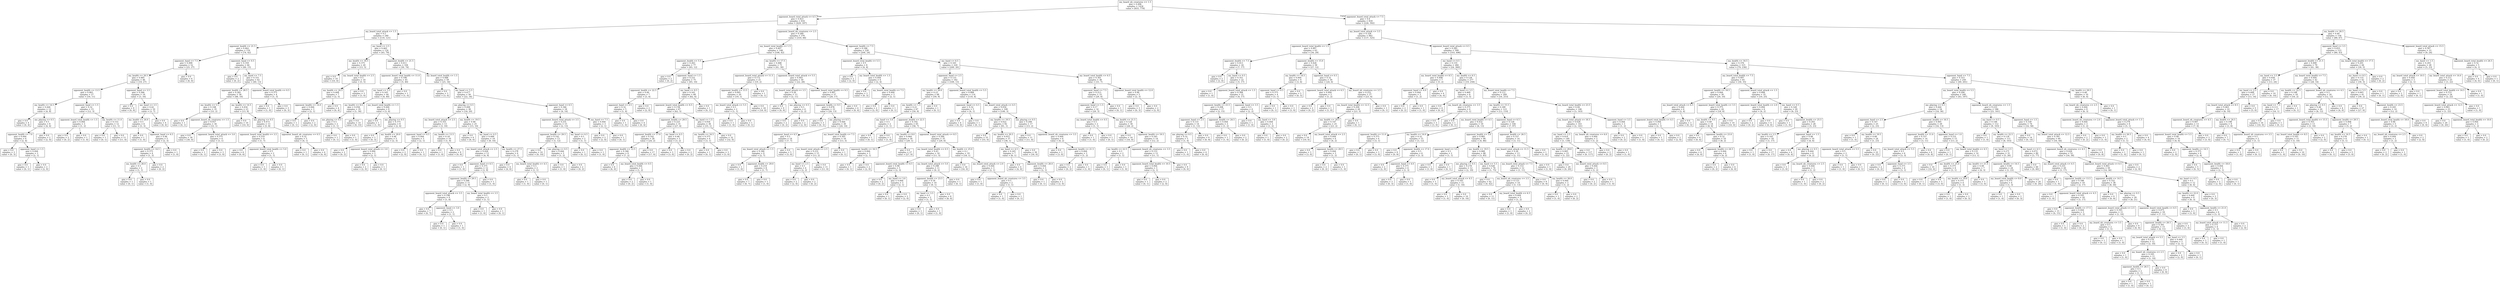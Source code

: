 digraph Tree {
node [shape=box] ;
0 [label="my_board_nb_creatures <= 1.5\ngini = 0.496\nsamples = 1434\nvalue = [655, 779]"] ;
1 [label="opponent_board_total_attack <= 4.5\ngini = 0.423\nsamples = 616\nvalue = [429, 187]"] ;
0 -> 1 [labeldistance=2.5, labelangle=45, headlabel="True"] ;
2 [label="my_board_total_attack <= 1.5\ngini = 0.5\nsamples = 240\nvalue = [119, 121]"] ;
1 -> 2 ;
3 [label="opponent_health <= 21.5\ngini = 0.462\nsamples = 116\nvalue = [74, 42]"] ;
2 -> 3 ;
4 [label="opponent_hand <= 7.5\ngini = 0.499\nsamples = 52\nvalue = [25, 27]"] ;
3 -> 4 ;
5 [label="my_health <= 20.5\ngini = 0.485\nsamples = 46\nvalue = [19, 27]"] ;
4 -> 5 ;
6 [label="opponent_health <= 13.5\ngini = 0.483\nsamples = 27\nvalue = [16, 11]"] ;
5 -> 6 ;
7 [label="my_health <= 14.5\ngini = 0.444\nsamples = 12\nvalue = [4, 8]"] ;
6 -> 7 ;
8 [label="gini = 0.0\nsamples = 4\nvalue = [0, 4]"] ;
7 -> 8 ;
9 [label="me_playing <= 0.5\ngini = 0.5\nsamples = 8\nvalue = [4, 4]"] ;
7 -> 9 ;
10 [label="opponent_health <= 7.0\ngini = 0.444\nsamples = 6\nvalue = [2, 4]"] ;
9 -> 10 ;
11 [label="gini = 0.0\nsamples = 3\nvalue = [0, 3]"] ;
10 -> 11 ;
12 [label="opponent_hand <= 1.5\ngini = 0.444\nsamples = 3\nvalue = [2, 1]"] ;
10 -> 12 ;
13 [label="gini = 0.0\nsamples = 1\nvalue = [0, 1]"] ;
12 -> 13 ;
14 [label="gini = 0.0\nsamples = 2\nvalue = [2, 0]"] ;
12 -> 14 ;
15 [label="gini = 0.0\nsamples = 2\nvalue = [2, 0]"] ;
9 -> 15 ;
16 [label="opponent_hand <= 1.5\ngini = 0.32\nsamples = 15\nvalue = [12, 3]"] ;
6 -> 16 ;
17 [label="opponent_board_total_health <= 1.5\ngini = 0.444\nsamples = 3\nvalue = [1, 2]"] ;
16 -> 17 ;
18 [label="gini = 0.0\nsamples = 2\nvalue = [0, 2]"] ;
17 -> 18 ;
19 [label="gini = 0.0\nsamples = 1\nvalue = [1, 0]"] ;
17 -> 19 ;
20 [label="my_health <= 11.0\ngini = 0.153\nsamples = 12\nvalue = [11, 1]"] ;
16 -> 20 ;
21 [label="gini = 0.0\nsamples = 1\nvalue = [0, 1]"] ;
20 -> 21 ;
22 [label="gini = 0.0\nsamples = 11\nvalue = [11, 0]"] ;
20 -> 22 ;
23 [label="opponent_hand <= 3.5\ngini = 0.266\nsamples = 19\nvalue = [3, 16]"] ;
5 -> 23 ;
24 [label="gini = 0.0\nsamples = 9\nvalue = [0, 9]"] ;
23 -> 24 ;
25 [label="my_hand <= 3.5\ngini = 0.42\nsamples = 10\nvalue = [3, 7]"] ;
23 -> 25 ;
26 [label="my_health <= 24.0\ngini = 0.5\nsamples = 6\nvalue = [3, 3]"] ;
25 -> 26 ;
27 [label="gini = 0.0\nsamples = 1\nvalue = [1, 0]"] ;
26 -> 27 ;
28 [label="opponent_hand <= 6.5\ngini = 0.48\nsamples = 5\nvalue = [2, 3]"] ;
26 -> 28 ;
29 [label="opponent_health <= 14.5\ngini = 0.375\nsamples = 4\nvalue = [1, 3]"] ;
28 -> 29 ;
30 [label="my_health <= 26.0\ngini = 0.5\nsamples = 2\nvalue = [1, 1]"] ;
29 -> 30 ;
31 [label="gini = 0.0\nsamples = 1\nvalue = [0, 1]"] ;
30 -> 31 ;
32 [label="gini = 0.0\nsamples = 1\nvalue = [1, 0]"] ;
30 -> 32 ;
33 [label="gini = 0.0\nsamples = 2\nvalue = [0, 2]"] ;
29 -> 33 ;
34 [label="gini = 0.0\nsamples = 1\nvalue = [1, 0]"] ;
28 -> 34 ;
35 [label="gini = 0.0\nsamples = 4\nvalue = [0, 4]"] ;
25 -> 35 ;
36 [label="gini = 0.0\nsamples = 6\nvalue = [6, 0]"] ;
4 -> 36 ;
37 [label="opponent_hand <= 0.5\ngini = 0.359\nsamples = 64\nvalue = [49, 15]"] ;
3 -> 37 ;
38 [label="gini = 0.0\nsamples = 2\nvalue = [0, 2]"] ;
37 -> 38 ;
39 [label="my_hand <= 7.5\ngini = 0.331\nsamples = 62\nvalue = [49, 13]"] ;
37 -> 39 ;
40 [label="opponent_health <= 28.5\ngini = 0.285\nsamples = 58\nvalue = [48, 10]"] ;
39 -> 40 ;
41 [label="my_health <= 5.5\ngini = 0.108\nsamples = 35\nvalue = [33, 2]"] ;
40 -> 41 ;
42 [label="gini = 0.0\nsamples = 1\nvalue = [0, 1]"] ;
41 -> 42 ;
43 [label="opponent_board_nb_creatures <= 1.5\ngini = 0.057\nsamples = 34\nvalue = [33, 1]"] ;
41 -> 43 ;
44 [label="gini = 0.0\nsamples = 30\nvalue = [30, 0]"] ;
43 -> 44 ;
45 [label="opponent_board_total_attack <= 3.0\ngini = 0.375\nsamples = 4\nvalue = [3, 1]"] ;
43 -> 45 ;
46 [label="gini = 0.0\nsamples = 1\nvalue = [0, 1]"] ;
45 -> 46 ;
47 [label="gini = 0.0\nsamples = 3\nvalue = [3, 0]"] ;
45 -> 47 ;
48 [label="my_health <= 14.5\ngini = 0.454\nsamples = 23\nvalue = [15, 8]"] ;
40 -> 48 ;
49 [label="gini = 0.0\nsamples = 10\nvalue = [10, 0]"] ;
48 -> 49 ;
50 [label="me_playing <= 0.5\ngini = 0.473\nsamples = 13\nvalue = [5, 8]"] ;
48 -> 50 ;
51 [label="opponent_board_total_health <= 3.5\ngini = 0.219\nsamples = 8\nvalue = [1, 7]"] ;
50 -> 51 ;
52 [label="gini = 0.0\nsamples = 6\nvalue = [0, 6]"] ;
51 -> 52 ;
53 [label="opponent_board_total_health <= 5.0\ngini = 0.5\nsamples = 2\nvalue = [1, 1]"] ;
51 -> 53 ;
54 [label="gini = 0.0\nsamples = 1\nvalue = [1, 0]"] ;
53 -> 54 ;
55 [label="gini = 0.0\nsamples = 1\nvalue = [0, 1]"] ;
53 -> 55 ;
56 [label="opponent_board_nb_creatures <= 0.5\ngini = 0.32\nsamples = 5\nvalue = [4, 1]"] ;
50 -> 56 ;
57 [label="gini = 0.0\nsamples = 1\nvalue = [0, 1]"] ;
56 -> 57 ;
58 [label="gini = 0.0\nsamples = 4\nvalue = [4, 0]"] ;
56 -> 58 ;
59 [label="opponent_board_total_health <= 0.5\ngini = 0.375\nsamples = 4\nvalue = [1, 3]"] ;
39 -> 59 ;
60 [label="gini = 0.0\nsamples = 1\nvalue = [1, 0]"] ;
59 -> 60 ;
61 [label="gini = 0.0\nsamples = 3\nvalue = [0, 3]"] ;
59 -> 61 ;
62 [label="my_hand <= 2.5\ngini = 0.462\nsamples = 124\nvalue = [45, 79]"] ;
2 -> 62 ;
63 [label="my_health <= 18.5\ngini = 0.375\nsamples = 20\nvalue = [15, 5]"] ;
62 -> 63 ;
64 [label="gini = 0.0\nsamples = 10\nvalue = [10, 0]"] ;
63 -> 64 ;
65 [label="my_board_total_health <= 2.5\ngini = 0.5\nsamples = 10\nvalue = [5, 5]"] ;
63 -> 65 ;
66 [label="my_health <= 24.5\ngini = 0.408\nsamples = 7\nvalue = [2, 5]"] ;
65 -> 66 ;
67 [label="opponent_health <= 14.0\ngini = 0.444\nsamples = 3\nvalue = [2, 1]"] ;
66 -> 67 ;
68 [label="gini = 0.0\nsamples = 1\nvalue = [0, 1]"] ;
67 -> 68 ;
69 [label="gini = 0.0\nsamples = 2\nvalue = [2, 0]"] ;
67 -> 69 ;
70 [label="gini = 0.0\nsamples = 4\nvalue = [0, 4]"] ;
66 -> 70 ;
71 [label="gini = 0.0\nsamples = 3\nvalue = [3, 0]"] ;
65 -> 71 ;
72 [label="opponent_health <= 21.5\ngini = 0.411\nsamples = 104\nvalue = [30, 74]"] ;
62 -> 72 ;
73 [label="opponent_board_total_health <= 11.0\ngini = 0.198\nsamples = 45\nvalue = [5, 40]"] ;
72 -> 73 ;
74 [label="my_hand <= 5.5\ngini = 0.165\nsamples = 44\nvalue = [4, 40]"] ;
73 -> 74 ;
75 [label="my_health <= 8.0\ngini = 0.056\nsamples = 35\nvalue = [1, 34]"] ;
74 -> 75 ;
76 [label="me_playing <= 0.5\ngini = 0.5\nsamples = 2\nvalue = [1, 1]"] ;
75 -> 76 ;
77 [label="gini = 0.0\nsamples = 1\nvalue = [0, 1]"] ;
76 -> 77 ;
78 [label="gini = 0.0\nsamples = 1\nvalue = [1, 0]"] ;
76 -> 78 ;
79 [label="gini = 0.0\nsamples = 33\nvalue = [0, 33]"] ;
75 -> 79 ;
80 [label="my_board_total_health <= 1.5\ngini = 0.444\nsamples = 9\nvalue = [3, 6]"] ;
74 -> 80 ;
81 [label="gini = 0.0\nsamples = 1\nvalue = [1, 0]"] ;
80 -> 81 ;
82 [label="me_playing <= 0.5\ngini = 0.375\nsamples = 8\nvalue = [2, 6]"] ;
80 -> 82 ;
83 [label="gini = 0.0\nsamples = 3\nvalue = [0, 3]"] ;
82 -> 83 ;
84 [label="my_health <= 20.0\ngini = 0.48\nsamples = 5\nvalue = [2, 3]"] ;
82 -> 84 ;
85 [label="gini = 0.0\nsamples = 2\nvalue = [0, 2]"] ;
84 -> 85 ;
86 [label="opponent_board_total_attack <= 3.0\ngini = 0.444\nsamples = 3\nvalue = [2, 1]"] ;
84 -> 86 ;
87 [label="gini = 0.0\nsamples = 2\nvalue = [2, 0]"] ;
86 -> 87 ;
88 [label="gini = 0.0\nsamples = 1\nvalue = [0, 1]"] ;
86 -> 88 ;
89 [label="gini = 0.0\nsamples = 1\nvalue = [1, 0]"] ;
73 -> 89 ;
90 [label="my_board_total_health <= 1.5\ngini = 0.488\nsamples = 59\nvalue = [25, 34]"] ;
72 -> 90 ;
91 [label="gini = 0.0\nsamples = 3\nvalue = [3, 0]"] ;
90 -> 91 ;
92 [label="my_hand <= 5.5\ngini = 0.477\nsamples = 56\nvalue = [22, 34]"] ;
90 -> 92 ;
93 [label="me_playing <= 0.5\ngini = 0.499\nsamples = 38\nvalue = [18, 20]"] ;
92 -> 93 ;
94 [label="my_board_total_attack <= 2.5\ngini = 0.355\nsamples = 13\nvalue = [3, 10]"] ;
93 -> 94 ;
95 [label="opponent_hand <= 4.5\ngini = 0.444\nsamples = 3\nvalue = [2, 1]"] ;
94 -> 95 ;
96 [label="gini = 0.0\nsamples = 2\nvalue = [2, 0]"] ;
95 -> 96 ;
97 [label="gini = 0.0\nsamples = 1\nvalue = [0, 1]"] ;
95 -> 97 ;
98 [label="my_health <= 13.5\ngini = 0.18\nsamples = 10\nvalue = [1, 9]"] ;
94 -> 98 ;
99 [label="gini = 0.0\nsamples = 1\nvalue = [1, 0]"] ;
98 -> 99 ;
100 [label="gini = 0.0\nsamples = 9\nvalue = [0, 9]"] ;
98 -> 100 ;
101 [label="my_health <= 19.5\ngini = 0.48\nsamples = 25\nvalue = [15, 10]"] ;
93 -> 101 ;
102 [label="gini = 0.0\nsamples = 6\nvalue = [6, 0]"] ;
101 -> 102 ;
103 [label="my_hand <= 4.5\ngini = 0.499\nsamples = 19\nvalue = [9, 10]"] ;
101 -> 103 ;
104 [label="my_board_total_attack <= 2.5\ngini = 0.426\nsamples = 13\nvalue = [4, 9]"] ;
103 -> 104 ;
105 [label="gini = 0.0\nsamples = 1\nvalue = [1, 0]"] ;
104 -> 105 ;
106 [label="opponent_hand <= 6.5\ngini = 0.375\nsamples = 12\nvalue = [3, 9]"] ;
104 -> 106 ;
107 [label="opponent_health <= 29.5\ngini = 0.298\nsamples = 11\nvalue = [2, 9]"] ;
106 -> 107 ;
108 [label="opponent_board_total_attack <= 3.5\ngini = 0.198\nsamples = 9\nvalue = [1, 8]"] ;
107 -> 108 ;
109 [label="gini = 0.0\nsamples = 7\nvalue = [0, 7]"] ;
108 -> 109 ;
110 [label="opponent_hand <= 3.0\ngini = 0.5\nsamples = 2\nvalue = [1, 1]"] ;
108 -> 110 ;
111 [label="gini = 0.0\nsamples = 1\nvalue = [0, 1]"] ;
110 -> 111 ;
112 [label="gini = 0.0\nsamples = 1\nvalue = [1, 0]"] ;
110 -> 112 ;
113 [label="my_board_total_health <= 3.5\ngini = 0.5\nsamples = 2\nvalue = [1, 1]"] ;
107 -> 113 ;
114 [label="gini = 0.0\nsamples = 1\nvalue = [1, 0]"] ;
113 -> 114 ;
115 [label="gini = 0.0\nsamples = 1\nvalue = [0, 1]"] ;
113 -> 115 ;
116 [label="gini = 0.0\nsamples = 1\nvalue = [1, 0]"] ;
106 -> 116 ;
117 [label="my_health <= 27.5\ngini = 0.278\nsamples = 6\nvalue = [5, 1]"] ;
103 -> 117 ;
118 [label="gini = 0.0\nsamples = 4\nvalue = [4, 0]"] ;
117 -> 118 ;
119 [label="my_board_total_health <= 4.5\ngini = 0.5\nsamples = 2\nvalue = [1, 1]"] ;
117 -> 119 ;
120 [label="gini = 0.0\nsamples = 1\nvalue = [1, 0]"] ;
119 -> 120 ;
121 [label="gini = 0.0\nsamples = 1\nvalue = [0, 1]"] ;
119 -> 121 ;
122 [label="opponent_hand <= 6.5\ngini = 0.346\nsamples = 18\nvalue = [4, 14]"] ;
92 -> 122 ;
123 [label="opponent_board_total_attack <= 3.5\ngini = 0.231\nsamples = 15\nvalue = [2, 13]"] ;
122 -> 123 ;
124 [label="opponent_health <= 29.5\ngini = 0.142\nsamples = 13\nvalue = [1, 12]"] ;
123 -> 124 ;
125 [label="gini = 0.0\nsamples = 10\nvalue = [0, 10]"] ;
124 -> 125 ;
126 [label="me_playing <= 0.5\ngini = 0.444\nsamples = 3\nvalue = [1, 2]"] ;
124 -> 126 ;
127 [label="gini = 0.0\nsamples = 1\nvalue = [1, 0]"] ;
126 -> 127 ;
128 [label="gini = 0.0\nsamples = 2\nvalue = [0, 2]"] ;
126 -> 128 ;
129 [label="my_hand <= 6.5\ngini = 0.5\nsamples = 2\nvalue = [1, 1]"] ;
123 -> 129 ;
130 [label="gini = 0.0\nsamples = 1\nvalue = [0, 1]"] ;
129 -> 130 ;
131 [label="gini = 0.0\nsamples = 1\nvalue = [1, 0]"] ;
129 -> 131 ;
132 [label="my_hand <= 7.5\ngini = 0.444\nsamples = 3\nvalue = [2, 1]"] ;
122 -> 132 ;
133 [label="gini = 0.0\nsamples = 2\nvalue = [2, 0]"] ;
132 -> 133 ;
134 [label="gini = 0.0\nsamples = 1\nvalue = [0, 1]"] ;
132 -> 134 ;
135 [label="opponent_board_nb_creatures <= 2.5\ngini = 0.289\nsamples = 376\nvalue = [310, 66]"] ;
1 -> 135 ;
136 [label="my_board_total_health <= 1.5\ngini = 0.407\nsamples = 148\nvalue = [106, 42]"] ;
135 -> 136 ;
137 [label="opponent_health <= 5.5\ngini = 0.263\nsamples = 77\nvalue = [65, 12]"] ;
136 -> 137 ;
138 [label="gini = 0.0\nsamples = 2\nvalue = [0, 2]"] ;
137 -> 138 ;
139 [label="opponent_hand <= 1.5\ngini = 0.231\nsamples = 75\nvalue = [65, 10]"] ;
137 -> 139 ;
140 [label="opponent_health <= 22.5\ngini = 0.49\nsamples = 7\nvalue = [3, 4]"] ;
139 -> 140 ;
141 [label="opponent_hand <= 0.5\ngini = 0.32\nsamples = 5\nvalue = [1, 4]"] ;
140 -> 141 ;
142 [label="gini = 0.0\nsamples = 1\nvalue = [1, 0]"] ;
141 -> 142 ;
143 [label="gini = 0.0\nsamples = 4\nvalue = [0, 4]"] ;
141 -> 143 ;
144 [label="gini = 0.0\nsamples = 2\nvalue = [2, 0]"] ;
140 -> 144 ;
145 [label="my_hand <= 8.5\ngini = 0.161\nsamples = 68\nvalue = [62, 6]"] ;
139 -> 145 ;
146 [label="opponent_board_total_health <= 6.5\ngini = 0.138\nsamples = 67\nvalue = [62, 5]"] ;
145 -> 146 ;
147 [label="opponent_health <= 29.5\ngini = 0.225\nsamples = 31\nvalue = [27, 4]"] ;
146 -> 147 ;
148 [label="opponent_health <= 17.0\ngini = 0.142\nsamples = 26\nvalue = [24, 2]"] ;
147 -> 148 ;
149 [label="opponent_health <= 12.5\ngini = 0.346\nsamples = 9\nvalue = [7, 2]"] ;
148 -> 149 ;
150 [label="gini = 0.0\nsamples = 6\nvalue = [6, 0]"] ;
149 -> 150 ;
151 [label="my_board_total_health <= 0.5\ngini = 0.444\nsamples = 3\nvalue = [1, 2]"] ;
149 -> 151 ;
152 [label="gini = 0.0\nsamples = 2\nvalue = [0, 2]"] ;
151 -> 152 ;
153 [label="gini = 0.0\nsamples = 1\nvalue = [1, 0]"] ;
151 -> 153 ;
154 [label="gini = 0.0\nsamples = 17\nvalue = [17, 0]"] ;
148 -> 154 ;
155 [label="my_hand <= 6.5\ngini = 0.48\nsamples = 5\nvalue = [3, 2]"] ;
147 -> 155 ;
156 [label="gini = 0.0\nsamples = 3\nvalue = [3, 0]"] ;
155 -> 156 ;
157 [label="gini = 0.0\nsamples = 2\nvalue = [0, 2]"] ;
155 -> 157 ;
158 [label="my_hand <= 1.5\ngini = 0.054\nsamples = 36\nvalue = [35, 1]"] ;
146 -> 158 ;
159 [label="my_health <= 16.5\ngini = 0.375\nsamples = 4\nvalue = [3, 1]"] ;
158 -> 159 ;
160 [label="gini = 0.0\nsamples = 1\nvalue = [0, 1]"] ;
159 -> 160 ;
161 [label="gini = 0.0\nsamples = 3\nvalue = [3, 0]"] ;
159 -> 161 ;
162 [label="gini = 0.0\nsamples = 32\nvalue = [32, 0]"] ;
158 -> 162 ;
163 [label="gini = 0.0\nsamples = 1\nvalue = [0, 1]"] ;
145 -> 163 ;
164 [label="my_health <= 17.5\ngini = 0.488\nsamples = 71\nvalue = [41, 30]"] ;
136 -> 164 ;
165 [label="opponent_board_total_attack <= 11.5\ngini = 0.172\nsamples = 21\nvalue = [19, 2]"] ;
164 -> 165 ;
166 [label="opponent_health <= 13.5\ngini = 0.095\nsamples = 20\nvalue = [19, 1]"] ;
165 -> 166 ;
167 [label="my_board_total_attack <= 5.5\ngini = 0.5\nsamples = 2\nvalue = [1, 1]"] ;
166 -> 167 ;
168 [label="gini = 0.0\nsamples = 1\nvalue = [1, 0]"] ;
167 -> 168 ;
169 [label="gini = 0.0\nsamples = 1\nvalue = [0, 1]"] ;
167 -> 169 ;
170 [label="gini = 0.0\nsamples = 18\nvalue = [18, 0]"] ;
166 -> 170 ;
171 [label="gini = 0.0\nsamples = 1\nvalue = [0, 1]"] ;
165 -> 171 ;
172 [label="opponent_board_total_attack <= 5.5\ngini = 0.493\nsamples = 50\nvalue = [22, 28]"] ;
164 -> 172 ;
173 [label="my_board_total_attack <= 3.5\ngini = 0.26\nsamples = 13\nvalue = [2, 11]"] ;
172 -> 173 ;
174 [label="gini = 0.0\nsamples = 9\nvalue = [0, 9]"] ;
173 -> 174 ;
175 [label="me_playing <= 0.5\ngini = 0.5\nsamples = 4\nvalue = [2, 2]"] ;
173 -> 175 ;
176 [label="gini = 0.0\nsamples = 2\nvalue = [0, 2]"] ;
175 -> 176 ;
177 [label="gini = 0.0\nsamples = 2\nvalue = [2, 0]"] ;
175 -> 177 ;
178 [label="opponent_board_total_health <= 9.5\ngini = 0.497\nsamples = 37\nvalue = [20, 17]"] ;
172 -> 178 ;
179 [label="opponent_health <= 9.5\ngini = 0.478\nsamples = 33\nvalue = [20, 13]"] ;
178 -> 179 ;
180 [label="gini = 0.0\nsamples = 3\nvalue = [0, 3]"] ;
179 -> 180 ;
181 [label="me_playing <= 0.5\ngini = 0.444\nsamples = 30\nvalue = [20, 10]"] ;
179 -> 181 ;
182 [label="opponent_hand <= 4.5\ngini = 0.5\nsamples = 14\nvalue = [7, 7]"] ;
181 -> 182 ;
183 [label="my_board_total_attack <= 1.5\ngini = 0.346\nsamples = 9\nvalue = [2, 7]"] ;
182 -> 183 ;
184 [label="gini = 0.0\nsamples = 1\nvalue = [1, 0]"] ;
183 -> 184 ;
185 [label="opponent_health <= 29.0\ngini = 0.219\nsamples = 8\nvalue = [1, 7]"] ;
183 -> 185 ;
186 [label="gini = 0.0\nsamples = 7\nvalue = [0, 7]"] ;
185 -> 186 ;
187 [label="gini = 0.0\nsamples = 1\nvalue = [1, 0]"] ;
185 -> 187 ;
188 [label="gini = 0.0\nsamples = 5\nvalue = [5, 0]"] ;
182 -> 188 ;
189 [label="my_board_total_health <= 7.5\ngini = 0.305\nsamples = 16\nvalue = [13, 3]"] ;
181 -> 189 ;
190 [label="my_board_total_attack <= 2.5\ngini = 0.231\nsamples = 15\nvalue = [13, 2]"] ;
189 -> 190 ;
191 [label="my_hand <= 2.5\ngini = 0.5\nsamples = 4\nvalue = [2, 2]"] ;
190 -> 191 ;
192 [label="gini = 0.0\nsamples = 2\nvalue = [2, 0]"] ;
191 -> 192 ;
193 [label="gini = 0.0\nsamples = 2\nvalue = [0, 2]"] ;
191 -> 193 ;
194 [label="gini = 0.0\nsamples = 11\nvalue = [11, 0]"] ;
190 -> 194 ;
195 [label="gini = 0.0\nsamples = 1\nvalue = [0, 1]"] ;
189 -> 195 ;
196 [label="gini = 0.0\nsamples = 4\nvalue = [0, 4]"] ;
178 -> 196 ;
197 [label="opponent_health <= 7.5\ngini = 0.188\nsamples = 228\nvalue = [204, 24]"] ;
135 -> 197 ;
198 [label="opponent_board_total_health <= 5.5\ngini = 0.5\nsamples = 8\nvalue = [4, 4]"] ;
197 -> 198 ;
199 [label="gini = 0.0\nsamples = 2\nvalue = [2, 0]"] ;
198 -> 199 ;
200 [label="my_board_total_health <= 1.5\ngini = 0.444\nsamples = 6\nvalue = [2, 4]"] ;
198 -> 200 ;
201 [label="gini = 0.0\nsamples = 3\nvalue = [0, 3]"] ;
200 -> 201 ;
202 [label="my_board_total_health <= 7.5\ngini = 0.444\nsamples = 3\nvalue = [2, 1]"] ;
200 -> 202 ;
203 [label="gini = 0.0\nsamples = 2\nvalue = [2, 0]"] ;
202 -> 203 ;
204 [label="gini = 0.0\nsamples = 1\nvalue = [0, 1]"] ;
202 -> 204 ;
205 [label="my_hand <= 6.5\ngini = 0.165\nsamples = 220\nvalue = [200, 20]"] ;
197 -> 205 ;
206 [label="opponent_hand <= 2.5\ngini = 0.133\nsamples = 182\nvalue = [169, 13]"] ;
205 -> 206 ;
207 [label="my_health <= 29.0\ngini = 0.23\nsamples = 68\nvalue = [59, 9]"] ;
206 -> 207 ;
208 [label="my_health <= 1.5\ngini = 0.21\nsamples = 67\nvalue = [59, 8]"] ;
207 -> 208 ;
209 [label="my_hand <= 5.0\ngini = 0.5\nsamples = 2\nvalue = [1, 1]"] ;
208 -> 209 ;
210 [label="gini = 0.0\nsamples = 1\nvalue = [0, 1]"] ;
209 -> 210 ;
211 [label="gini = 0.0\nsamples = 1\nvalue = [1, 0]"] ;
209 -> 211 ;
212 [label="opponent_health <= 22.5\ngini = 0.192\nsamples = 65\nvalue = [58, 7]"] ;
208 -> 212 ;
213 [label="my_health <= 8.0\ngini = 0.064\nsamples = 30\nvalue = [29, 1]"] ;
212 -> 213 ;
214 [label="opponent_health <= 16.5\ngini = 0.444\nsamples = 3\nvalue = [2, 1]"] ;
213 -> 214 ;
215 [label="gini = 0.0\nsamples = 1\nvalue = [0, 1]"] ;
214 -> 215 ;
216 [label="gini = 0.0\nsamples = 2\nvalue = [2, 0]"] ;
214 -> 216 ;
217 [label="gini = 0.0\nsamples = 27\nvalue = [27, 0]"] ;
213 -> 217 ;
218 [label="opponent_board_total_attack <= 8.5\ngini = 0.284\nsamples = 35\nvalue = [29, 6]"] ;
212 -> 218 ;
219 [label="my_board_total_health <= 0.5\ngini = 0.43\nsamples = 16\nvalue = [11, 5]"] ;
218 -> 219 ;
220 [label="opponent_board_total_health <= 6.5\ngini = 0.48\nsamples = 5\nvalue = [2, 3]"] ;
219 -> 220 ;
221 [label="gini = 0.0\nsamples = 2\nvalue = [0, 2]"] ;
220 -> 221 ;
222 [label="my_hand <= 3.0\ngini = 0.444\nsamples = 3\nvalue = [2, 1]"] ;
220 -> 222 ;
223 [label="gini = 0.0\nsamples = 1\nvalue = [0, 1]"] ;
222 -> 223 ;
224 [label="gini = 0.0\nsamples = 2\nvalue = [2, 0]"] ;
222 -> 224 ;
225 [label="my_board_total_attack <= 5.0\ngini = 0.298\nsamples = 11\nvalue = [9, 2]"] ;
219 -> 225 ;
226 [label="opponent_health <= 23.5\ngini = 0.18\nsamples = 10\nvalue = [9, 1]"] ;
225 -> 226 ;
227 [label="my_hand <= 3.5\ngini = 0.5\nsamples = 2\nvalue = [1, 1]"] ;
226 -> 227 ;
228 [label="gini = 0.0\nsamples = 1\nvalue = [0, 1]"] ;
227 -> 228 ;
229 [label="gini = 0.0\nsamples = 1\nvalue = [1, 0]"] ;
227 -> 229 ;
230 [label="gini = 0.0\nsamples = 8\nvalue = [8, 0]"] ;
226 -> 230 ;
231 [label="gini = 0.0\nsamples = 1\nvalue = [0, 1]"] ;
225 -> 231 ;
232 [label="my_health <= 25.0\ngini = 0.1\nsamples = 19\nvalue = [18, 1]"] ;
218 -> 232 ;
233 [label="gini = 0.0\nsamples = 16\nvalue = [16, 0]"] ;
232 -> 233 ;
234 [label="my_board_total_attack <= 2.0\ngini = 0.444\nsamples = 3\nvalue = [2, 1]"] ;
232 -> 234 ;
235 [label="gini = 0.0\nsamples = 1\nvalue = [1, 0]"] ;
234 -> 235 ;
236 [label="opponent_board_nb_creatures <= 3.5\ngini = 0.5\nsamples = 2\nvalue = [1, 1]"] ;
234 -> 236 ;
237 [label="gini = 0.0\nsamples = 1\nvalue = [1, 0]"] ;
236 -> 237 ;
238 [label="gini = 0.0\nsamples = 1\nvalue = [0, 1]"] ;
236 -> 238 ;
239 [label="gini = 0.0\nsamples = 1\nvalue = [0, 1]"] ;
207 -> 239 ;
240 [label="opponent_board_total_health <= 5.5\ngini = 0.068\nsamples = 114\nvalue = [110, 4]"] ;
206 -> 240 ;
241 [label="opponent_hand <= 4.5\ngini = 0.32\nsamples = 5\nvalue = [4, 1]"] ;
240 -> 241 ;
242 [label="gini = 0.0\nsamples = 4\nvalue = [4, 0]"] ;
241 -> 242 ;
243 [label="gini = 0.0\nsamples = 1\nvalue = [0, 1]"] ;
241 -> 243 ;
244 [label="my_board_total_attack <= 4.5\ngini = 0.054\nsamples = 109\nvalue = [106, 3]"] ;
240 -> 244 ;
245 [label="my_health <= 19.5\ngini = 0.022\nsamples = 92\nvalue = [91, 1]"] ;
244 -> 245 ;
246 [label="gini = 0.0\nsamples = 55\nvalue = [55, 0]"] ;
245 -> 246 ;
247 [label="my_health <= 20.5\ngini = 0.053\nsamples = 37\nvalue = [36, 1]"] ;
245 -> 247 ;
248 [label="my_hand <= 4.5\ngini = 0.245\nsamples = 7\nvalue = [6, 1]"] ;
247 -> 248 ;
249 [label="gini = 0.0\nsamples = 4\nvalue = [4, 0]"] ;
248 -> 249 ;
250 [label="opponent_health <= 26.0\ngini = 0.444\nsamples = 3\nvalue = [2, 1]"] ;
248 -> 250 ;
251 [label="gini = 0.0\nsamples = 1\nvalue = [0, 1]"] ;
250 -> 251 ;
252 [label="gini = 0.0\nsamples = 2\nvalue = [2, 0]"] ;
250 -> 252 ;
253 [label="gini = 0.0\nsamples = 30\nvalue = [30, 0]"] ;
247 -> 253 ;
254 [label="me_playing <= 0.5\ngini = 0.208\nsamples = 17\nvalue = [15, 2]"] ;
244 -> 254 ;
255 [label="gini = 0.0\nsamples = 11\nvalue = [11, 0]"] ;
254 -> 255 ;
256 [label="opponent_board_nb_creatures <= 3.5\ngini = 0.444\nsamples = 6\nvalue = [4, 2]"] ;
254 -> 256 ;
257 [label="gini = 0.0\nsamples = 3\nvalue = [3, 0]"] ;
256 -> 257 ;
258 [label="opponent_health <= 21.5\ngini = 0.444\nsamples = 3\nvalue = [1, 2]"] ;
256 -> 258 ;
259 [label="gini = 0.0\nsamples = 2\nvalue = [0, 2]"] ;
258 -> 259 ;
260 [label="gini = 0.0\nsamples = 1\nvalue = [1, 0]"] ;
258 -> 260 ;
261 [label="my_board_total_health <= 6.5\ngini = 0.301\nsamples = 38\nvalue = [31, 7]"] ;
205 -> 261 ;
262 [label="opponent_hand <= 7.5\ngini = 0.213\nsamples = 33\nvalue = [29, 4]"] ;
261 -> 262 ;
263 [label="opponent_hand <= 1.5\ngini = 0.17\nsamples = 32\nvalue = [29, 3]"] ;
262 -> 263 ;
264 [label="my_board_total_health <= 0.5\ngini = 0.5\nsamples = 2\nvalue = [1, 1]"] ;
263 -> 264 ;
265 [label="gini = 0.0\nsamples = 1\nvalue = [1, 0]"] ;
264 -> 265 ;
266 [label="gini = 0.0\nsamples = 1\nvalue = [0, 1]"] ;
264 -> 266 ;
267 [label="my_health <= 21.5\ngini = 0.124\nsamples = 30\nvalue = [28, 2]"] ;
263 -> 267 ;
268 [label="gini = 0.0\nsamples = 16\nvalue = [16, 0]"] ;
267 -> 268 ;
269 [label="opponent_health <= 19.5\ngini = 0.245\nsamples = 14\nvalue = [12, 2]"] ;
267 -> 269 ;
270 [label="my_health <= 22.5\ngini = 0.5\nsamples = 2\nvalue = [1, 1]"] ;
269 -> 270 ;
271 [label="gini = 0.0\nsamples = 1\nvalue = [0, 1]"] ;
270 -> 271 ;
272 [label="gini = 0.0\nsamples = 1\nvalue = [1, 0]"] ;
270 -> 272 ;
273 [label="opponent_board_nb_creatures <= 3.5\ngini = 0.153\nsamples = 12\nvalue = [11, 1]"] ;
269 -> 273 ;
274 [label="opponent_board_total_health <= 10.5\ngini = 0.444\nsamples = 3\nvalue = [2, 1]"] ;
273 -> 274 ;
275 [label="gini = 0.0\nsamples = 1\nvalue = [0, 1]"] ;
274 -> 275 ;
276 [label="gini = 0.0\nsamples = 2\nvalue = [2, 0]"] ;
274 -> 276 ;
277 [label="gini = 0.0\nsamples = 9\nvalue = [9, 0]"] ;
273 -> 277 ;
278 [label="gini = 0.0\nsamples = 1\nvalue = [0, 1]"] ;
262 -> 278 ;
279 [label="opponent_board_total_health <= 12.0\ngini = 0.48\nsamples = 5\nvalue = [2, 3]"] ;
261 -> 279 ;
280 [label="gini = 0.0\nsamples = 3\nvalue = [0, 3]"] ;
279 -> 280 ;
281 [label="gini = 0.0\nsamples = 2\nvalue = [2, 0]"] ;
279 -> 281 ;
282 [label="opponent_board_total_attack <= 7.5\ngini = 0.4\nsamples = 818\nvalue = [226, 592]"] ;
0 -> 282 [labeldistance=2.5, labelangle=-45, headlabel="False"] ;
283 [label="my_board_total_attack <= 3.5\ngini = 0.328\nsamples = 662\nvalue = [137, 525]"] ;
282 -> 283 ;
284 [label="opponent_board_total_health <= 1.5\ngini = 0.497\nsamples = 63\nvalue = [34, 29]"] ;
283 -> 284 ;
285 [label="opponent_health <= 7.5\ngini = 0.413\nsamples = 24\nvalue = [7, 17]"] ;
284 -> 285 ;
286 [label="gini = 0.0\nsamples = 2\nvalue = [2, 0]"] ;
285 -> 286 ;
287 [label="my_hand <= 0.5\ngini = 0.351\nsamples = 22\nvalue = [5, 17]"] ;
285 -> 287 ;
288 [label="gini = 0.0\nsamples = 1\nvalue = [1, 0]"] ;
287 -> 288 ;
289 [label="opponent_board_total_attack <= 1.5\ngini = 0.308\nsamples = 21\nvalue = [4, 17]"] ;
287 -> 289 ;
290 [label="opponent_health <= 23.5\ngini = 0.208\nsamples = 17\nvalue = [2, 15]"] ;
289 -> 290 ;
291 [label="opponent_hand <= 2.5\ngini = 0.133\nsamples = 14\nvalue = [1, 13]"] ;
290 -> 291 ;
292 [label="me_playing <= 0.5\ngini = 0.32\nsamples = 5\nvalue = [1, 4]"] ;
291 -> 292 ;
293 [label="gini = 0.0\nsamples = 1\nvalue = [1, 0]"] ;
292 -> 293 ;
294 [label="gini = 0.0\nsamples = 4\nvalue = [0, 4]"] ;
292 -> 294 ;
295 [label="gini = 0.0\nsamples = 9\nvalue = [0, 9]"] ;
291 -> 295 ;
296 [label="opponent_health <= 24.5\ngini = 0.444\nsamples = 3\nvalue = [1, 2]"] ;
290 -> 296 ;
297 [label="gini = 0.0\nsamples = 1\nvalue = [1, 0]"] ;
296 -> 297 ;
298 [label="gini = 0.0\nsamples = 2\nvalue = [0, 2]"] ;
296 -> 298 ;
299 [label="opponent_hand <= 3.5\ngini = 0.5\nsamples = 4\nvalue = [2, 2]"] ;
289 -> 299 ;
300 [label="gini = 0.0\nsamples = 1\nvalue = [1, 0]"] ;
299 -> 300 ;
301 [label="my_hand <= 3.0\ngini = 0.444\nsamples = 3\nvalue = [1, 2]"] ;
299 -> 301 ;
302 [label="gini = 0.0\nsamples = 1\nvalue = [1, 0]"] ;
301 -> 302 ;
303 [label="gini = 0.0\nsamples = 2\nvalue = [0, 2]"] ;
301 -> 303 ;
304 [label="opponent_health <= 15.0\ngini = 0.426\nsamples = 39\nvalue = [27, 12]"] ;
284 -> 304 ;
305 [label="my_health <= 14.5\ngini = 0.444\nsamples = 9\nvalue = [3, 6]"] ;
304 -> 305 ;
306 [label="opponent_hand <= 0.5\ngini = 0.375\nsamples = 4\nvalue = [3, 1]"] ;
305 -> 306 ;
307 [label="gini = 0.0\nsamples = 1\nvalue = [0, 1]"] ;
306 -> 307 ;
308 [label="gini = 0.0\nsamples = 3\nvalue = [3, 0]"] ;
306 -> 308 ;
309 [label="gini = 0.0\nsamples = 5\nvalue = [0, 5]"] ;
305 -> 309 ;
310 [label="opponent_hand <= 0.5\ngini = 0.32\nsamples = 30\nvalue = [24, 6]"] ;
304 -> 310 ;
311 [label="opponent_board_total_attack <= 6.5\ngini = 0.444\nsamples = 3\nvalue = [1, 2]"] ;
310 -> 311 ;
312 [label="gini = 0.0\nsamples = 2\nvalue = [0, 2]"] ;
311 -> 312 ;
313 [label="gini = 0.0\nsamples = 1\nvalue = [1, 0]"] ;
311 -> 313 ;
314 [label="my_board_nb_creatures <= 3.5\ngini = 0.252\nsamples = 27\nvalue = [23, 4]"] ;
310 -> 314 ;
315 [label="my_board_total_health <= 12.5\ngini = 0.204\nsamples = 26\nvalue = [23, 3]"] ;
314 -> 315 ;
316 [label="my_health <= 29.5\ngini = 0.147\nsamples = 25\nvalue = [23, 2]"] ;
315 -> 316 ;
317 [label="gini = 0.0\nsamples = 19\nvalue = [19, 0]"] ;
316 -> 317 ;
318 [label="my_board_total_attack <= 2.5\ngini = 0.444\nsamples = 6\nvalue = [4, 2]"] ;
316 -> 318 ;
319 [label="gini = 0.0\nsamples = 3\nvalue = [3, 0]"] ;
318 -> 319 ;
320 [label="opponent_health <= 29.5\ngini = 0.444\nsamples = 3\nvalue = [1, 2]"] ;
318 -> 320 ;
321 [label="gini = 0.0\nsamples = 2\nvalue = [0, 2]"] ;
320 -> 321 ;
322 [label="gini = 0.0\nsamples = 1\nvalue = [1, 0]"] ;
320 -> 322 ;
323 [label="gini = 0.0\nsamples = 1\nvalue = [0, 1]"] ;
315 -> 323 ;
324 [label="gini = 0.0\nsamples = 1\nvalue = [0, 1]"] ;
314 -> 324 ;
325 [label="opponent_board_total_attack <= 0.5\ngini = 0.285\nsamples = 599\nvalue = [103, 496]"] ;
283 -> 325 ;
326 [label="my_hand <= 0.5\ngini = 0.155\nsamples = 284\nvalue = [24, 260]"] ;
325 -> 326 ;
327 [label="my_board_total_health <= 8.5\ngini = 0.408\nsamples = 7\nvalue = [5, 2]"] ;
326 -> 327 ;
328 [label="opponent_hand <= 4.0\ngini = 0.444\nsamples = 3\nvalue = [1, 2]"] ;
327 -> 328 ;
329 [label="gini = 0.0\nsamples = 2\nvalue = [0, 2]"] ;
328 -> 329 ;
330 [label="gini = 0.0\nsamples = 1\nvalue = [1, 0]"] ;
328 -> 330 ;
331 [label="gini = 0.0\nsamples = 4\nvalue = [4, 0]"] ;
327 -> 331 ;
332 [label="my_health <= 6.5\ngini = 0.128\nsamples = 277\nvalue = [19, 258]"] ;
326 -> 332 ;
333 [label="my_hand <= 3.5\ngini = 0.469\nsamples = 8\nvalue = [3, 5]"] ;
332 -> 333 ;
334 [label="gini = 0.0\nsamples = 4\nvalue = [0, 4]"] ;
333 -> 334 ;
335 [label="my_board_nb_creatures <= 3.5\ngini = 0.375\nsamples = 4\nvalue = [3, 1]"] ;
333 -> 335 ;
336 [label="gini = 0.0\nsamples = 3\nvalue = [3, 0]"] ;
335 -> 336 ;
337 [label="gini = 0.0\nsamples = 1\nvalue = [0, 1]"] ;
335 -> 337 ;
338 [label="my_board_total_health <= 7.5\ngini = 0.112\nsamples = 269\nvalue = [16, 253]"] ;
332 -> 338 ;
339 [label="my_health <= 15.5\ngini = 0.189\nsamples = 123\nvalue = [13, 110]"] ;
338 -> 339 ;
340 [label="my_board_total_health <= 4.5\ngini = 0.432\nsamples = 19\nvalue = [6, 13]"] ;
339 -> 340 ;
341 [label="opponent_health <= 11.0\ngini = 0.375\nsamples = 4\nvalue = [3, 1]"] ;
340 -> 341 ;
342 [label="gini = 0.0\nsamples = 1\nvalue = [0, 1]"] ;
341 -> 342 ;
343 [label="gini = 0.0\nsamples = 3\nvalue = [3, 0]"] ;
341 -> 343 ;
344 [label="my_health <= 14.0\ngini = 0.32\nsamples = 15\nvalue = [3, 12]"] ;
340 -> 344 ;
345 [label="gini = 0.0\nsamples = 9\nvalue = [0, 9]"] ;
344 -> 345 ;
346 [label="opponent_health <= 17.0\ngini = 0.5\nsamples = 6\nvalue = [3, 3]"] ;
344 -> 346 ;
347 [label="gini = 0.0\nsamples = 2\nvalue = [2, 0]"] ;
346 -> 347 ;
348 [label="opponent_hand <= 4.0\ngini = 0.375\nsamples = 4\nvalue = [1, 3]"] ;
346 -> 348 ;
349 [label="gini = 0.0\nsamples = 3\nvalue = [0, 3]"] ;
348 -> 349 ;
350 [label="gini = 0.0\nsamples = 1\nvalue = [1, 0]"] ;
348 -> 350 ;
351 [label="opponent_hand <= 6.5\ngini = 0.126\nsamples = 104\nvalue = [7, 97]"] ;
339 -> 351 ;
352 [label="opponent_health <= 5.0\ngini = 0.085\nsamples = 90\nvalue = [4, 86]"] ;
351 -> 352 ;
353 [label="opponent_hand <= 3.5\ngini = 0.5\nsamples = 2\nvalue = [1, 1]"] ;
352 -> 353 ;
354 [label="gini = 0.0\nsamples = 1\nvalue = [1, 0]"] ;
353 -> 354 ;
355 [label="gini = 0.0\nsamples = 1\nvalue = [0, 1]"] ;
353 -> 355 ;
356 [label="my_health <= 19.5\ngini = 0.066\nsamples = 88\nvalue = [3, 85]"] ;
352 -> 356 ;
357 [label="me_playing <= 0.5\ngini = 0.278\nsamples = 12\nvalue = [2, 10]"] ;
356 -> 357 ;
358 [label="gini = 0.0\nsamples = 1\nvalue = [1, 0]"] ;
357 -> 358 ;
359 [label="my_board_total_attack <= 4.5\ngini = 0.165\nsamples = 11\nvalue = [1, 10]"] ;
357 -> 359 ;
360 [label="gini = 0.0\nsamples = 1\nvalue = [1, 0]"] ;
359 -> 360 ;
361 [label="gini = 0.0\nsamples = 10\nvalue = [0, 10]"] ;
359 -> 361 ;
362 [label="my_hand <= 5.5\ngini = 0.026\nsamples = 76\nvalue = [1, 75]"] ;
356 -> 362 ;
363 [label="gini = 0.0\nsamples = 62\nvalue = [0, 62]"] ;
362 -> 363 ;
364 [label="my_board_nb_creatures <= 3.5\ngini = 0.133\nsamples = 14\nvalue = [1, 13]"] ;
362 -> 364 ;
365 [label="gini = 0.0\nsamples = 11\nvalue = [0, 11]"] ;
364 -> 365 ;
366 [label="my_board_total_health <= 6.5\ngini = 0.444\nsamples = 3\nvalue = [1, 2]"] ;
364 -> 366 ;
367 [label="gini = 0.0\nsamples = 1\nvalue = [1, 0]"] ;
366 -> 367 ;
368 [label="gini = 0.0\nsamples = 2\nvalue = [0, 2]"] ;
366 -> 368 ;
369 [label="opponent_health <= 26.5\ngini = 0.337\nsamples = 14\nvalue = [3, 11]"] ;
351 -> 369 ;
370 [label="my_board_total_attack <= 11.5\ngini = 0.26\nsamples = 13\nvalue = [2, 11]"] ;
369 -> 370 ;
371 [label="my_board_total_attack <= 7.5\ngini = 0.153\nsamples = 12\nvalue = [1, 11]"] ;
370 -> 371 ;
372 [label="gini = 0.0\nsamples = 9\nvalue = [0, 9]"] ;
371 -> 372 ;
373 [label="my_health <= 26.0\ngini = 0.444\nsamples = 3\nvalue = [1, 2]"] ;
371 -> 373 ;
374 [label="gini = 0.0\nsamples = 1\nvalue = [1, 0]"] ;
373 -> 374 ;
375 [label="gini = 0.0\nsamples = 2\nvalue = [0, 2]"] ;
373 -> 375 ;
376 [label="gini = 0.0\nsamples = 1\nvalue = [1, 0]"] ;
370 -> 376 ;
377 [label="gini = 0.0\nsamples = 1\nvalue = [1, 0]"] ;
369 -> 377 ;
378 [label="my_board_total_health <= 23.5\ngini = 0.04\nsamples = 146\nvalue = [3, 143]"] ;
338 -> 378 ;
379 [label="my_board_total_attack <= 18.5\ngini = 0.028\nsamples = 143\nvalue = [2, 141]"] ;
378 -> 379 ;
380 [label="my_hand <= 2.5\ngini = 0.014\nsamples = 140\nvalue = [1, 139]"] ;
379 -> 380 ;
381 [label="my_health <= 29.0\ngini = 0.083\nsamples = 23\nvalue = [1, 22]"] ;
380 -> 381 ;
382 [label="gini = 0.0\nsamples = 20\nvalue = [0, 20]"] ;
381 -> 382 ;
383 [label="my_board_total_attack <= 8.5\ngini = 0.444\nsamples = 3\nvalue = [1, 2]"] ;
381 -> 383 ;
384 [label="gini = 0.0\nsamples = 2\nvalue = [0, 2]"] ;
383 -> 384 ;
385 [label="gini = 0.0\nsamples = 1\nvalue = [1, 0]"] ;
383 -> 385 ;
386 [label="gini = 0.0\nsamples = 117\nvalue = [0, 117]"] ;
380 -> 386 ;
387 [label="my_board_nb_creatures <= 6.0\ngini = 0.444\nsamples = 3\nvalue = [1, 2]"] ;
379 -> 387 ;
388 [label="gini = 0.0\nsamples = 2\nvalue = [0, 2]"] ;
387 -> 388 ;
389 [label="gini = 0.0\nsamples = 1\nvalue = [1, 0]"] ;
387 -> 389 ;
390 [label="opponent_hand <= 3.5\ngini = 0.444\nsamples = 3\nvalue = [1, 2]"] ;
378 -> 390 ;
391 [label="gini = 0.0\nsamples = 2\nvalue = [0, 2]"] ;
390 -> 391 ;
392 [label="gini = 0.0\nsamples = 1\nvalue = [1, 0]"] ;
390 -> 392 ;
393 [label="my_health <= 16.5\ngini = 0.376\nsamples = 315\nvalue = [79, 236]"] ;
325 -> 393 ;
394 [label="my_board_total_health <= 7.5\ngini = 0.497\nsamples = 65\nvalue = [30, 35]"] ;
393 -> 394 ;
395 [label="opponent_health <= 18.5\ngini = 0.444\nsamples = 30\nvalue = [20, 10]"] ;
394 -> 395 ;
396 [label="my_board_total_attack <= 6.5\ngini = 0.444\nsamples = 6\nvalue = [2, 4]"] ;
395 -> 396 ;
397 [label="opponent_board_total_health <= 4.5\ngini = 0.444\nsamples = 3\nvalue = [2, 1]"] ;
396 -> 397 ;
398 [label="gini = 0.0\nsamples = 1\nvalue = [0, 1]"] ;
397 -> 398 ;
399 [label="gini = 0.0\nsamples = 2\nvalue = [2, 0]"] ;
397 -> 399 ;
400 [label="gini = 0.0\nsamples = 3\nvalue = [0, 3]"] ;
396 -> 400 ;
401 [label="opponent_board_total_health <= 3.5\ngini = 0.375\nsamples = 24\nvalue = [18, 6]"] ;
395 -> 401 ;
402 [label="my_health <= 9.5\ngini = 0.49\nsamples = 14\nvalue = [8, 6]"] ;
401 -> 402 ;
403 [label="gini = 0.0\nsamples = 4\nvalue = [0, 4]"] ;
402 -> 403 ;
404 [label="opponent_health <= 23.0\ngini = 0.32\nsamples = 10\nvalue = [8, 2]"] ;
402 -> 404 ;
405 [label="gini = 0.0\nsamples = 4\nvalue = [4, 0]"] ;
404 -> 405 ;
406 [label="opponent_health <= 24.5\ngini = 0.444\nsamples = 6\nvalue = [4, 2]"] ;
404 -> 406 ;
407 [label="gini = 0.0\nsamples = 2\nvalue = [0, 2]"] ;
406 -> 407 ;
408 [label="gini = 0.0\nsamples = 4\nvalue = [4, 0]"] ;
406 -> 408 ;
409 [label="gini = 0.0\nsamples = 10\nvalue = [10, 0]"] ;
401 -> 409 ;
410 [label="opponent_board_total_attack <= 1.5\ngini = 0.408\nsamples = 35\nvalue = [10, 25]"] ;
394 -> 410 ;
411 [label="opponent_board_total_health <= 2.0\ngini = 0.444\nsamples = 6\nvalue = [4, 2]"] ;
410 -> 411 ;
412 [label="gini = 0.0\nsamples = 2\nvalue = [0, 2]"] ;
411 -> 412 ;
413 [label="gini = 0.0\nsamples = 4\nvalue = [4, 0]"] ;
411 -> 413 ;
414 [label="my_hand <= 0.5\ngini = 0.328\nsamples = 29\nvalue = [6, 23]"] ;
410 -> 414 ;
415 [label="gini = 0.0\nsamples = 1\nvalue = [1, 0]"] ;
414 -> 415 ;
416 [label="opponent_health <= 25.5\ngini = 0.293\nsamples = 28\nvalue = [5, 23]"] ;
414 -> 416 ;
417 [label="my_health <= 2.5\ngini = 0.105\nsamples = 18\nvalue = [1, 17]"] ;
416 -> 417 ;
418 [label="gini = 0.0\nsamples = 1\nvalue = [1, 0]"] ;
417 -> 418 ;
419 [label="gini = 0.0\nsamples = 17\nvalue = [0, 17]"] ;
417 -> 419 ;
420 [label="opponent_hand <= 1.5\ngini = 0.48\nsamples = 10\nvalue = [4, 6]"] ;
416 -> 420 ;
421 [label="gini = 0.0\nsamples = 4\nvalue = [0, 4]"] ;
420 -> 421 ;
422 [label="me_playing <= 0.5\ngini = 0.444\nsamples = 6\nvalue = [4, 2]"] ;
420 -> 422 ;
423 [label="gini = 0.0\nsamples = 3\nvalue = [3, 0]"] ;
422 -> 423 ;
424 [label="my_board_nb_creatures <= 2.5\ngini = 0.444\nsamples = 3\nvalue = [1, 2]"] ;
422 -> 424 ;
425 [label="gini = 0.0\nsamples = 1\nvalue = [1, 0]"] ;
424 -> 425 ;
426 [label="gini = 0.0\nsamples = 2\nvalue = [0, 2]"] ;
424 -> 426 ;
427 [label="opponent_hand <= 7.5\ngini = 0.315\nsamples = 250\nvalue = [49, 201]"] ;
393 -> 427 ;
428 [label="my_board_total_health <= 5.5\ngini = 0.294\nsamples = 240\nvalue = [43, 197]"] ;
427 -> 428 ;
429 [label="me_playing <= 0.5\ngini = 0.444\nsamples = 54\nvalue = [18, 36]"] ;
428 -> 429 ;
430 [label="opponent_hand <= 2.5\ngini = 0.147\nsamples = 25\nvalue = [2, 23]"] ;
429 -> 430 ;
431 [label="gini = 0.0\nsamples = 1\nvalue = [1, 0]"] ;
430 -> 431 ;
432 [label="my_health <= 19.5\ngini = 0.08\nsamples = 24\nvalue = [1, 23]"] ;
430 -> 432 ;
433 [label="opponent_board_total_attack <= 5.5\ngini = 0.5\nsamples = 2\nvalue = [1, 1]"] ;
432 -> 433 ;
434 [label="gini = 0.0\nsamples = 1\nvalue = [1, 0]"] ;
433 -> 434 ;
435 [label="gini = 0.0\nsamples = 1\nvalue = [0, 1]"] ;
433 -> 435 ;
436 [label="gini = 0.0\nsamples = 22\nvalue = [0, 22]"] ;
432 -> 436 ;
437 [label="opponent_health <= 16.5\ngini = 0.495\nsamples = 29\nvalue = [16, 13]"] ;
429 -> 437 ;
438 [label="opponent_health <= 11.0\ngini = 0.337\nsamples = 14\nvalue = [3, 11]"] ;
437 -> 438 ;
439 [label="my_board_total_attack <= 5.5\ngini = 0.5\nsamples = 6\nvalue = [3, 3]"] ;
438 -> 439 ;
440 [label="gini = 0.0\nsamples = 2\nvalue = [0, 2]"] ;
439 -> 440 ;
441 [label="opponent_hand <= 3.5\ngini = 0.375\nsamples = 4\nvalue = [3, 1]"] ;
439 -> 441 ;
442 [label="gini = 0.0\nsamples = 1\nvalue = [0, 1]"] ;
441 -> 442 ;
443 [label="gini = 0.0\nsamples = 3\nvalue = [3, 0]"] ;
441 -> 443 ;
444 [label="gini = 0.0\nsamples = 8\nvalue = [0, 8]"] ;
438 -> 444 ;
445 [label="opponent_hand <= 1.0\ngini = 0.231\nsamples = 15\nvalue = [13, 2]"] ;
437 -> 445 ;
446 [label="gini = 0.0\nsamples = 1\nvalue = [0, 1]"] ;
445 -> 446 ;
447 [label="my_board_total_health <= 4.5\ngini = 0.133\nsamples = 14\nvalue = [13, 1]"] ;
445 -> 447 ;
448 [label="gini = 0.0\nsamples = 10\nvalue = [10, 0]"] ;
447 -> 448 ;
449 [label="my_health <= 25.0\ngini = 0.375\nsamples = 4\nvalue = [3, 1]"] ;
447 -> 449 ;
450 [label="gini = 0.0\nsamples = 1\nvalue = [0, 1]"] ;
449 -> 450 ;
451 [label="gini = 0.0\nsamples = 3\nvalue = [3, 0]"] ;
449 -> 451 ;
452 [label="opponent_board_nb_creatures <= 1.5\ngini = 0.233\nsamples = 186\nvalue = [25, 161]"] ;
428 -> 452 ;
453 [label="my_hand <= 0.5\ngini = 0.148\nsamples = 112\nvalue = [9, 103]"] ;
452 -> 453 ;
454 [label="gini = 0.0\nsamples = 1\nvalue = [1, 0]"] ;
453 -> 454 ;
455 [label="my_health <= 22.5\ngini = 0.134\nsamples = 111\nvalue = [8, 103]"] ;
453 -> 455 ;
456 [label="my_hand <= 2.5\ngini = 0.271\nsamples = 31\nvalue = [5, 26]"] ;
455 -> 456 ;
457 [label="my_health <= 21.0\ngini = 0.49\nsamples = 7\nvalue = [4, 3]"] ;
456 -> 457 ;
458 [label="my_health <= 19.0\ngini = 0.375\nsamples = 4\nvalue = [1, 3]"] ;
457 -> 458 ;
459 [label="gini = 0.0\nsamples = 1\nvalue = [1, 0]"] ;
458 -> 459 ;
460 [label="gini = 0.0\nsamples = 3\nvalue = [0, 3]"] ;
458 -> 460 ;
461 [label="gini = 0.0\nsamples = 3\nvalue = [3, 0]"] ;
457 -> 461 ;
462 [label="opponent_health <= 14.5\ngini = 0.08\nsamples = 24\nvalue = [1, 23]"] ;
456 -> 462 ;
463 [label="my_board_total_health <= 8.0\ngini = 0.375\nsamples = 4\nvalue = [1, 3]"] ;
462 -> 463 ;
464 [label="gini = 0.0\nsamples = 1\nvalue = [1, 0]"] ;
463 -> 464 ;
465 [label="gini = 0.0\nsamples = 3\nvalue = [0, 3]"] ;
463 -> 465 ;
466 [label="gini = 0.0\nsamples = 20\nvalue = [0, 20]"] ;
462 -> 466 ;
467 [label="my_hand <= 4.5\ngini = 0.072\nsamples = 80\nvalue = [3, 77]"] ;
455 -> 467 ;
468 [label="gini = 0.0\nsamples = 60\nvalue = [0, 60]"] ;
467 -> 468 ;
469 [label="my_board_total_attack <= 4.5\ngini = 0.255\nsamples = 20\nvalue = [3, 17]"] ;
467 -> 469 ;
470 [label="gini = 0.0\nsamples = 1\nvalue = [1, 0]"] ;
469 -> 470 ;
471 [label="opponent_health <= 13.5\ngini = 0.188\nsamples = 19\nvalue = [2, 17]"] ;
469 -> 471 ;
472 [label="gini = 0.0\nsamples = 1\nvalue = [1, 0]"] ;
471 -> 472 ;
473 [label="opponent_board_total_attack <= 4.5\ngini = 0.105\nsamples = 18\nvalue = [1, 17]"] ;
471 -> 473 ;
474 [label="gini = 0.0\nsamples = 15\nvalue = [0, 15]"] ;
473 -> 474 ;
475 [label="opponent_health <= 17.5\ngini = 0.444\nsamples = 3\nvalue = [1, 2]"] ;
473 -> 475 ;
476 [label="gini = 0.0\nsamples = 1\nvalue = [1, 0]"] ;
475 -> 476 ;
477 [label="gini = 0.0\nsamples = 2\nvalue = [0, 2]"] ;
475 -> 477 ;
478 [label="opponent_hand <= 1.5\ngini = 0.339\nsamples = 74\nvalue = [16, 58]"] ;
452 -> 478 ;
479 [label="gini = 0.0\nsamples = 14\nvalue = [0, 14]"] ;
478 -> 479 ;
480 [label="my_board_total_attack <= 12.5\ngini = 0.391\nsamples = 60\nvalue = [16, 44]"] ;
478 -> 480 ;
481 [label="opponent_board_nb_creatures <= 4.5\ngini = 0.426\nsamples = 52\nvalue = [16, 36]"] ;
480 -> 481 ;
482 [label="opponent_board_total_attack <= 6.5\ngini = 0.403\nsamples = 50\nvalue = [14, 36]"] ;
481 -> 482 ;
483 [label="opponent_health <= 14.5\ngini = 0.332\nsamples = 38\nvalue = [8, 30]"] ;
482 -> 483 ;
484 [label="gini = 0.0\nsamples = 9\nvalue = [0, 9]"] ;
483 -> 484 ;
485 [label="me_playing <= 0.5\ngini = 0.4\nsamples = 29\nvalue = [8, 21]"] ;
483 -> 485 ;
486 [label="opponent_board_total_attack <= 2.5\ngini = 0.165\nsamples = 11\nvalue = [1, 10]"] ;
485 -> 486 ;
487 [label="my_board_nb_creatures <= 3.5\ngini = 0.5\nsamples = 2\nvalue = [1, 1]"] ;
486 -> 487 ;
488 [label="gini = 0.0\nsamples = 1\nvalue = [0, 1]"] ;
487 -> 488 ;
489 [label="gini = 0.0\nsamples = 1\nvalue = [1, 0]"] ;
487 -> 489 ;
490 [label="gini = 0.0\nsamples = 9\nvalue = [0, 9]"] ;
486 -> 490 ;
491 [label="opponent_board_total_health <= 6.5\ngini = 0.475\nsamples = 18\nvalue = [7, 11]"] ;
485 -> 491 ;
492 [label="opponent_health <= 28.5\ngini = 0.391\nsamples = 15\nvalue = [4, 11]"] ;
491 -> 492 ;
493 [label="my_board_total_attack <= 5.5\ngini = 0.278\nsamples = 12\nvalue = [2, 10]"] ;
492 -> 493 ;
494 [label="gini = 0.0\nsamples = 1\nvalue = [1, 0]"] ;
493 -> 494 ;
495 [label="my_board_nb_creatures <= 2.5\ngini = 0.165\nsamples = 11\nvalue = [1, 10]"] ;
493 -> 495 ;
496 [label="opponent_health <= 26.5\ngini = 0.5\nsamples = 2\nvalue = [1, 1]"] ;
495 -> 496 ;
497 [label="gini = 0.0\nsamples = 1\nvalue = [1, 0]"] ;
496 -> 497 ;
498 [label="gini = 0.0\nsamples = 1\nvalue = [0, 1]"] ;
496 -> 498 ;
499 [label="gini = 0.0\nsamples = 9\nvalue = [0, 9]"] ;
495 -> 499 ;
500 [label="my_hand <= 3.5\ngini = 0.444\nsamples = 3\nvalue = [2, 1]"] ;
492 -> 500 ;
501 [label="gini = 0.0\nsamples = 2\nvalue = [2, 0]"] ;
500 -> 501 ;
502 [label="gini = 0.0\nsamples = 1\nvalue = [0, 1]"] ;
500 -> 502 ;
503 [label="gini = 0.0\nsamples = 3\nvalue = [3, 0]"] ;
491 -> 503 ;
504 [label="my_hand <= 4.5\ngini = 0.5\nsamples = 12\nvalue = [6, 6]"] ;
482 -> 504 ;
505 [label="my_health <= 22.0\ngini = 0.444\nsamples = 9\nvalue = [6, 3]"] ;
504 -> 505 ;
506 [label="gini = 0.0\nsamples = 3\nvalue = [3, 0]"] ;
505 -> 506 ;
507 [label="opponent_health <= 21.0\ngini = 0.5\nsamples = 6\nvalue = [3, 3]"] ;
505 -> 507 ;
508 [label="my_board_total_attack <= 11.5\ngini = 0.375\nsamples = 4\nvalue = [1, 3]"] ;
507 -> 508 ;
509 [label="gini = 0.0\nsamples = 3\nvalue = [0, 3]"] ;
508 -> 509 ;
510 [label="gini = 0.0\nsamples = 1\nvalue = [1, 0]"] ;
508 -> 510 ;
511 [label="gini = 0.0\nsamples = 2\nvalue = [2, 0]"] ;
507 -> 511 ;
512 [label="gini = 0.0\nsamples = 3\nvalue = [0, 3]"] ;
504 -> 512 ;
513 [label="gini = 0.0\nsamples = 2\nvalue = [2, 0]"] ;
481 -> 513 ;
514 [label="gini = 0.0\nsamples = 8\nvalue = [0, 8]"] ;
480 -> 514 ;
515 [label="my_health <= 29.5\ngini = 0.48\nsamples = 10\nvalue = [6, 4]"] ;
427 -> 515 ;
516 [label="my_board_nb_creatures <= 2.5\ngini = 0.444\nsamples = 9\nvalue = [6, 3]"] ;
515 -> 516 ;
517 [label="opponent_board_nb_creatures <= 2.0\ngini = 0.444\nsamples = 3\nvalue = [1, 2]"] ;
516 -> 517 ;
518 [label="gini = 0.0\nsamples = 2\nvalue = [0, 2]"] ;
517 -> 518 ;
519 [label="gini = 0.0\nsamples = 1\nvalue = [1, 0]"] ;
517 -> 519 ;
520 [label="opponent_board_total_attack <= 1.5\ngini = 0.278\nsamples = 6\nvalue = [5, 1]"] ;
516 -> 520 ;
521 [label="my_health <= 26.5\ngini = 0.5\nsamples = 2\nvalue = [1, 1]"] ;
520 -> 521 ;
522 [label="gini = 0.0\nsamples = 1\nvalue = [1, 0]"] ;
521 -> 522 ;
523 [label="gini = 0.0\nsamples = 1\nvalue = [0, 1]"] ;
521 -> 523 ;
524 [label="gini = 0.0\nsamples = 4\nvalue = [4, 0]"] ;
520 -> 524 ;
525 [label="gini = 0.0\nsamples = 1\nvalue = [0, 1]"] ;
515 -> 525 ;
526 [label="my_health <= 26.5\ngini = 0.49\nsamples = 156\nvalue = [89, 67]"] ;
282 -> 526 ;
527 [label="opponent_hand <= 3.5\ngini = 0.455\nsamples = 123\nvalue = [80, 43]"] ;
526 -> 527 ;
528 [label="opponent_health <= 21.5\ngini = 0.499\nsamples = 79\nvalue = [41, 38]"] ;
527 -> 528 ;
529 [label="my_hand <= 3.5\ngini = 0.456\nsamples = 37\nvalue = [13, 24]"] ;
528 -> 529 ;
530 [label="my_hand <= 2.5\ngini = 0.499\nsamples = 27\nvalue = [13, 14]"] ;
529 -> 530 ;
531 [label="my_board_total_attack <= 8.5\ngini = 0.463\nsamples = 22\nvalue = [8, 14]"] ;
530 -> 531 ;
532 [label="opponent_board_nb_creatures <= 4.5\ngini = 0.497\nsamples = 13\nvalue = [7, 6]"] ;
531 -> 532 ;
533 [label="opponent_board_total_health <= 5.5\ngini = 0.48\nsamples = 10\nvalue = [4, 6]"] ;
532 -> 533 ;
534 [label="gini = 0.0\nsamples = 2\nvalue = [2, 0]"] ;
533 -> 534 ;
535 [label="opponent_health <= 14.5\ngini = 0.375\nsamples = 8\nvalue = [2, 6]"] ;
533 -> 535 ;
536 [label="gini = 0.0\nsamples = 5\nvalue = [0, 5]"] ;
535 -> 536 ;
537 [label="opponent_health <= 18.0\ngini = 0.444\nsamples = 3\nvalue = [2, 1]"] ;
535 -> 537 ;
538 [label="gini = 0.0\nsamples = 2\nvalue = [2, 0]"] ;
537 -> 538 ;
539 [label="gini = 0.0\nsamples = 1\nvalue = [0, 1]"] ;
537 -> 539 ;
540 [label="gini = 0.0\nsamples = 3\nvalue = [3, 0]"] ;
532 -> 540 ;
541 [label="my_health <= 24.5\ngini = 0.198\nsamples = 9\nvalue = [1, 8]"] ;
531 -> 541 ;
542 [label="gini = 0.0\nsamples = 7\nvalue = [0, 7]"] ;
541 -> 542 ;
543 [label="opponent_board_nb_creatures <= 3.5\ngini = 0.5\nsamples = 2\nvalue = [1, 1]"] ;
541 -> 543 ;
544 [label="gini = 0.0\nsamples = 1\nvalue = [1, 0]"] ;
543 -> 544 ;
545 [label="gini = 0.0\nsamples = 1\nvalue = [0, 1]"] ;
543 -> 545 ;
546 [label="gini = 0.0\nsamples = 5\nvalue = [5, 0]"] ;
530 -> 546 ;
547 [label="gini = 0.0\nsamples = 10\nvalue = [0, 10]"] ;
529 -> 547 ;
548 [label="my_board_total_health <= 7.5\ngini = 0.444\nsamples = 42\nvalue = [28, 14]"] ;
528 -> 548 ;
549 [label="my_health <= 22.5\ngini = 0.198\nsamples = 18\nvalue = [16, 2]"] ;
548 -> 549 ;
550 [label="my_hand <= 7.5\ngini = 0.111\nsamples = 17\nvalue = [16, 1]"] ;
549 -> 550 ;
551 [label="gini = 0.0\nsamples = 16\nvalue = [16, 0]"] ;
550 -> 551 ;
552 [label="gini = 0.0\nsamples = 1\nvalue = [0, 1]"] ;
550 -> 552 ;
553 [label="gini = 0.0\nsamples = 1\nvalue = [0, 1]"] ;
549 -> 553 ;
554 [label="opponent_board_nb_creatures <= 4.5\ngini = 0.5\nsamples = 24\nvalue = [12, 12]"] ;
548 -> 554 ;
555 [label="me_playing <= 0.5\ngini = 0.48\nsamples = 20\nvalue = [8, 12]"] ;
554 -> 555 ;
556 [label="opponent_board_total_health <= 15.5\ngini = 0.355\nsamples = 13\nvalue = [3, 10]"] ;
555 -> 556 ;
557 [label="my_board_total_health <= 8.5\ngini = 0.165\nsamples = 11\nvalue = [1, 10]"] ;
556 -> 557 ;
558 [label="gini = 0.0\nsamples = 1\nvalue = [1, 0]"] ;
557 -> 558 ;
559 [label="gini = 0.0\nsamples = 10\nvalue = [0, 10]"] ;
557 -> 559 ;
560 [label="gini = 0.0\nsamples = 2\nvalue = [2, 0]"] ;
556 -> 560 ;
561 [label="opponent_health <= 29.5\ngini = 0.408\nsamples = 7\nvalue = [5, 2]"] ;
555 -> 561 ;
562 [label="my_health <= 14.5\ngini = 0.278\nsamples = 6\nvalue = [5, 1]"] ;
561 -> 562 ;
563 [label="gini = 0.0\nsamples = 1\nvalue = [0, 1]"] ;
562 -> 563 ;
564 [label="gini = 0.0\nsamples = 5\nvalue = [5, 0]"] ;
562 -> 564 ;
565 [label="gini = 0.0\nsamples = 1\nvalue = [0, 1]"] ;
561 -> 565 ;
566 [label="gini = 0.0\nsamples = 4\nvalue = [4, 0]"] ;
554 -> 566 ;
567 [label="my_board_total_health <= 17.5\ngini = 0.201\nsamples = 44\nvalue = [39, 5]"] ;
527 -> 567 ;
568 [label="my_hand <= 8.5\ngini = 0.133\nsamples = 42\nvalue = [39, 3]"] ;
567 -> 568 ;
569 [label="my_hand <= 5.5\ngini = 0.093\nsamples = 41\nvalue = [39, 2]"] ;
568 -> 569 ;
570 [label="gini = 0.0\nsamples = 27\nvalue = [27, 0]"] ;
569 -> 570 ;
571 [label="opponent_health <= 23.5\ngini = 0.245\nsamples = 14\nvalue = [12, 2]"] ;
569 -> 571 ;
572 [label="opponent_board_total_health <= 18.0\ngini = 0.48\nsamples = 5\nvalue = [3, 2]"] ;
571 -> 572 ;
573 [label="my_board_nb_creatures <= 2.5\ngini = 0.444\nsamples = 3\nvalue = [1, 2]"] ;
572 -> 573 ;
574 [label="gini = 0.0\nsamples = 2\nvalue = [0, 2]"] ;
573 -> 574 ;
575 [label="gini = 0.0\nsamples = 1\nvalue = [1, 0]"] ;
573 -> 575 ;
576 [label="gini = 0.0\nsamples = 2\nvalue = [2, 0]"] ;
572 -> 576 ;
577 [label="gini = 0.0\nsamples = 9\nvalue = [9, 0]"] ;
571 -> 577 ;
578 [label="gini = 0.0\nsamples = 1\nvalue = [0, 1]"] ;
568 -> 578 ;
579 [label="gini = 0.0\nsamples = 2\nvalue = [0, 2]"] ;
567 -> 579 ;
580 [label="opponent_board_total_attack <= 15.5\ngini = 0.397\nsamples = 33\nvalue = [9, 24]"] ;
526 -> 580 ;
581 [label="my_hand <= 1.5\ngini = 0.293\nsamples = 28\nvalue = [5, 23]"] ;
580 -> 581 ;
582 [label="my_board_total_attack <= 10.5\ngini = 0.444\nsamples = 3\nvalue = [2, 1]"] ;
581 -> 582 ;
583 [label="gini = 0.0\nsamples = 2\nvalue = [2, 0]"] ;
582 -> 583 ;
584 [label="gini = 0.0\nsamples = 1\nvalue = [0, 1]"] ;
582 -> 584 ;
585 [label="my_board_total_attack <= 14.0\ngini = 0.211\nsamples = 25\nvalue = [3, 22]"] ;
581 -> 585 ;
586 [label="opponent_board_total_health <= 14.5\ngini = 0.153\nsamples = 24\nvalue = [2, 22]"] ;
585 -> 586 ;
587 [label="opponent_board_total_attack <= 12.5\ngini = 0.083\nsamples = 23\nvalue = [1, 22]"] ;
586 -> 587 ;
588 [label="gini = 0.0\nsamples = 20\nvalue = [0, 20]"] ;
587 -> 588 ;
589 [label="opponent_board_total_health <= 10.0\ngini = 0.444\nsamples = 3\nvalue = [1, 2]"] ;
587 -> 589 ;
590 [label="gini = 0.0\nsamples = 1\nvalue = [1, 0]"] ;
589 -> 590 ;
591 [label="gini = 0.0\nsamples = 2\nvalue = [0, 2]"] ;
589 -> 591 ;
592 [label="gini = 0.0\nsamples = 1\nvalue = [1, 0]"] ;
586 -> 592 ;
593 [label="gini = 0.0\nsamples = 1\nvalue = [1, 0]"] ;
585 -> 593 ;
594 [label="opponent_board_total_health <= 24.5\ngini = 0.32\nsamples = 5\nvalue = [4, 1]"] ;
580 -> 594 ;
595 [label="gini = 0.0\nsamples = 4\nvalue = [4, 0]"] ;
594 -> 595 ;
596 [label="gini = 0.0\nsamples = 1\nvalue = [0, 1]"] ;
594 -> 596 ;
}